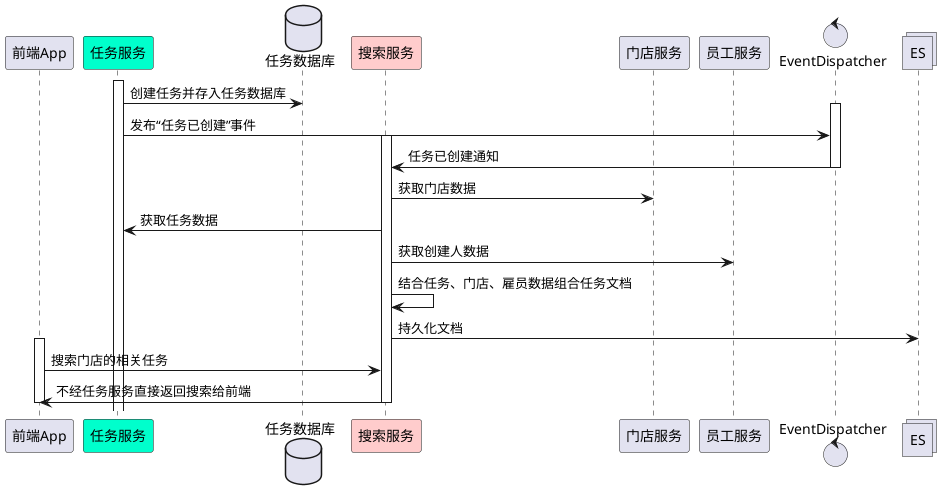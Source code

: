 @startuml
'skinparam handwritten true

participant 门店服务 as ShopService order 10
participant 员工服务 as EmployeeService order 11
participant 任务服务 as TaskService order 3 #0Fc
participant 搜索服务 as SearchService order 5 #Fcc
participant 前端App  as web order 1

'actor       actor       as Foo1
'boundary    boundary    as Foo2
control     EventDispatcher     as EventDispatcher order 15
'entity      任务文档     as TaskDocument order 16
database    任务数据库    as TaskDatabase order 4
collections ES as 搜索文档库ES order 18
'queue       Kafka       as Foo7

activate TaskService
TaskService -> TaskDatabase : 创建任务并存入任务数据库

activate EventDispatcher

TaskService -> EventDispatcher : 发布“任务已创建”事件

activate SearchService
EventDispatcher -> SearchService : 任务已创建通知
deactivate EventDispatcher
SearchService -> ShopService : 获取门店数据
SearchService -> TaskService : 获取任务数据
SearchService -> EmployeeService : 获取创建人数据
SearchService -> SearchService : 结合任务、门店、雇员数据组合任务文档
SearchService -> 搜索文档库ES : 持久化文档


activate web

web -> SearchService : 搜索门店的相关任务
SearchService -> web : 不经任务服务直接返回搜索给前端
deactivate web
deactivate SearchService

@enduml